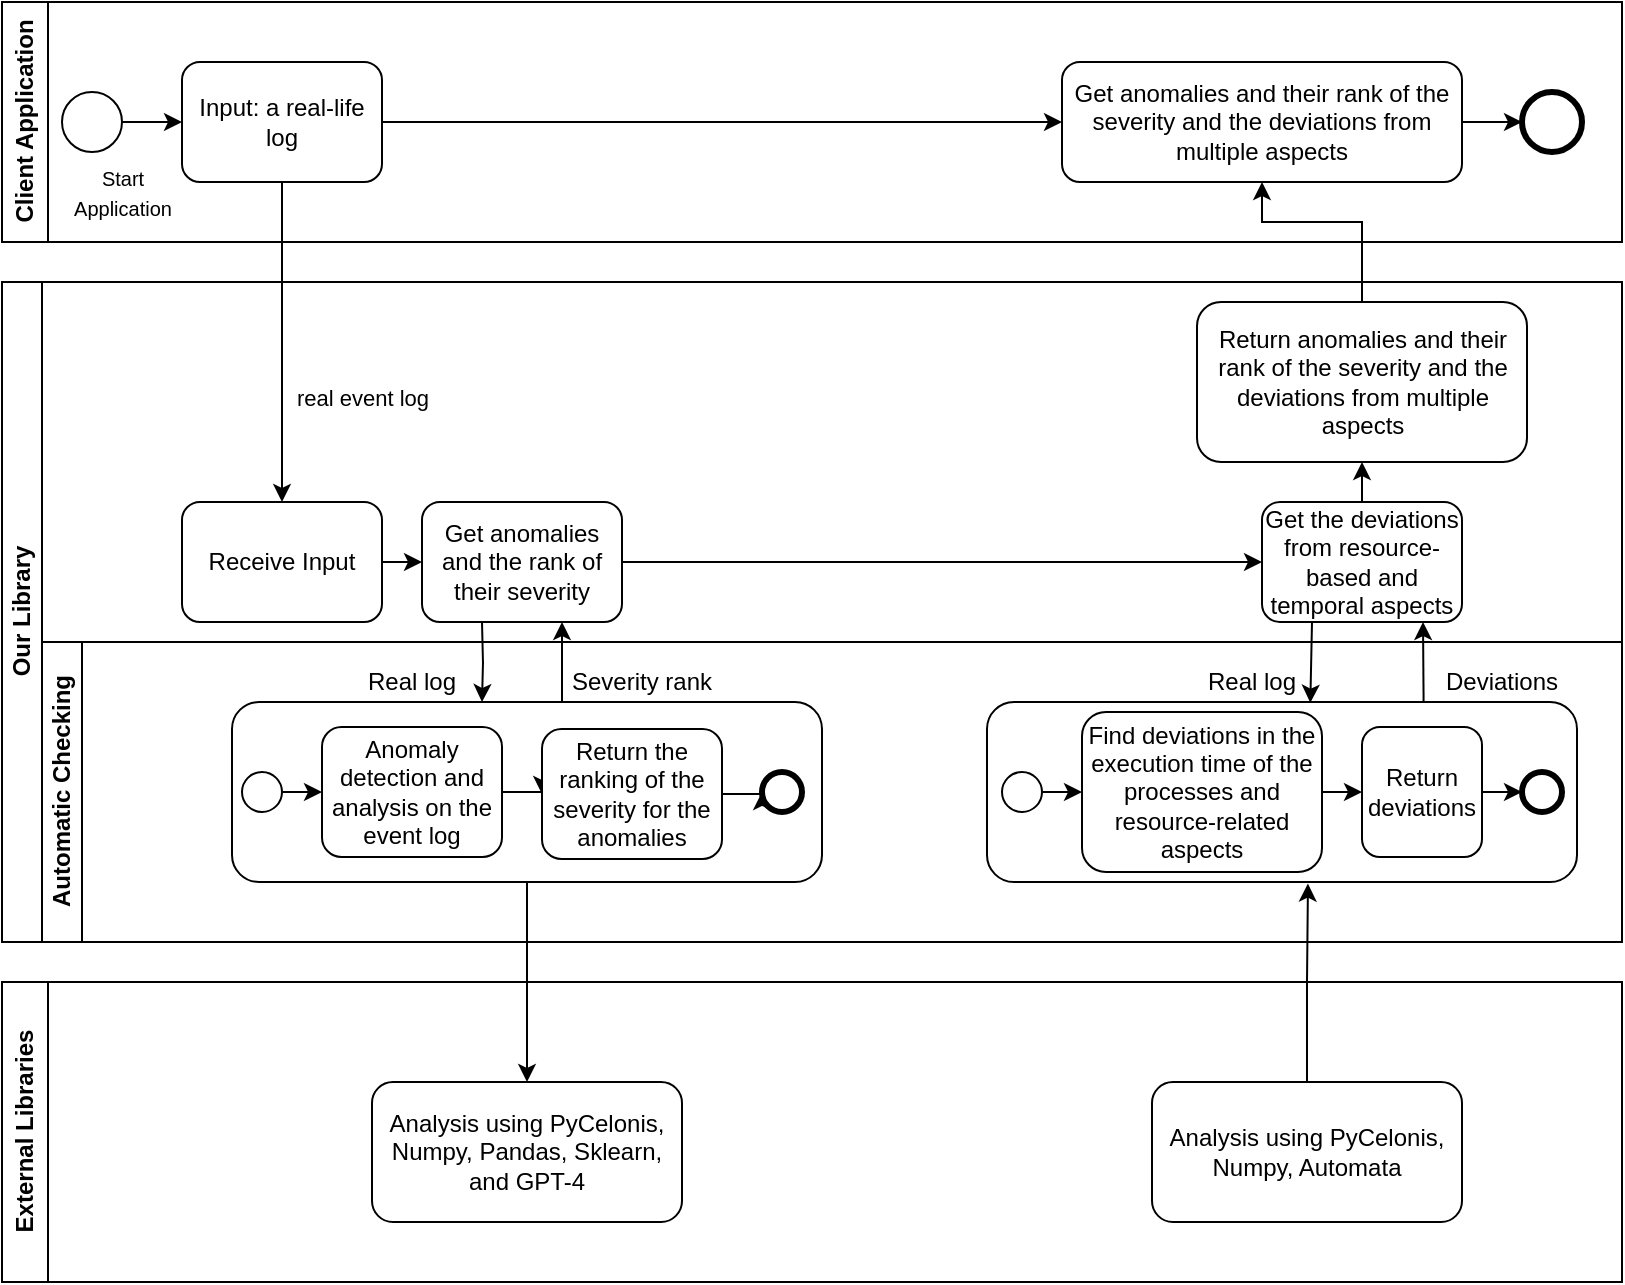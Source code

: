 <mxfile version="21.3.0" type="github">
  <diagram id="kgpKYQtTHZ0yAKxKKP6v" name="Page-1">
    <mxGraphModel dx="819" dy="636" grid="1" gridSize="10" guides="1" tooltips="1" connect="1" arrows="1" fold="1" page="1" pageScale="1" pageWidth="850" pageHeight="1100" math="0" shadow="0">
      <root>
        <mxCell id="0" />
        <mxCell id="1" parent="0" />
        <mxCell id="m-1W4dcywSHlCXeHyEQh-1" value="Client Application" style="swimlane;horizontal=0;whiteSpace=wrap;html=1;" parent="1" vertex="1">
          <mxGeometry x="20" y="40" width="810" height="120" as="geometry">
            <mxRectangle x="80" y="40" width="40" height="100" as="alternateBounds" />
          </mxGeometry>
        </mxCell>
        <mxCell id="m-1W4dcywSHlCXeHyEQh-8" style="edgeStyle=orthogonalEdgeStyle;rounded=0;orthogonalLoop=1;jettySize=auto;html=1;exitX=1;exitY=0.5;exitDx=0;exitDy=0;entryX=0;entryY=0.5;entryDx=0;entryDy=0;" parent="m-1W4dcywSHlCXeHyEQh-1" source="m-1W4dcywSHlCXeHyEQh-3" target="m-1W4dcywSHlCXeHyEQh-7" edge="1">
          <mxGeometry relative="1" as="geometry" />
        </mxCell>
        <mxCell id="m-1W4dcywSHlCXeHyEQh-3" value="Input: a real-life log" style="rounded=1;whiteSpace=wrap;html=1;" parent="m-1W4dcywSHlCXeHyEQh-1" vertex="1">
          <mxGeometry x="90" y="30" width="100" height="60" as="geometry" />
        </mxCell>
        <mxCell id="m-1W4dcywSHlCXeHyEQh-5" style="edgeStyle=orthogonalEdgeStyle;rounded=0;orthogonalLoop=1;jettySize=auto;html=1;exitX=1;exitY=0.5;exitDx=0;exitDy=0;entryX=0;entryY=0.5;entryDx=0;entryDy=0;" parent="m-1W4dcywSHlCXeHyEQh-1" source="m-1W4dcywSHlCXeHyEQh-4" target="m-1W4dcywSHlCXeHyEQh-3" edge="1">
          <mxGeometry relative="1" as="geometry" />
        </mxCell>
        <mxCell id="m-1W4dcywSHlCXeHyEQh-4" value="" style="ellipse;whiteSpace=wrap;html=1;aspect=fixed;" parent="m-1W4dcywSHlCXeHyEQh-1" vertex="1">
          <mxGeometry x="30" y="45" width="30" height="30" as="geometry" />
        </mxCell>
        <mxCell id="m-1W4dcywSHlCXeHyEQh-6" value="&lt;font style=&quot;font-size: 10px;&quot;&gt;Start &lt;br&gt;Application&lt;/font&gt;" style="text;html=1;align=center;verticalAlign=middle;resizable=0;points=[];autosize=1;strokeColor=none;fillColor=none;" parent="m-1W4dcywSHlCXeHyEQh-1" vertex="1">
          <mxGeometry x="20" y="75" width="80" height="40" as="geometry" />
        </mxCell>
        <mxCell id="m-1W4dcywSHlCXeHyEQh-10" style="edgeStyle=orthogonalEdgeStyle;rounded=0;orthogonalLoop=1;jettySize=auto;html=1;exitX=1;exitY=0.5;exitDx=0;exitDy=0;entryX=0;entryY=0.5;entryDx=0;entryDy=0;" parent="m-1W4dcywSHlCXeHyEQh-1" source="m-1W4dcywSHlCXeHyEQh-7" target="m-1W4dcywSHlCXeHyEQh-9" edge="1">
          <mxGeometry relative="1" as="geometry" />
        </mxCell>
        <mxCell id="m-1W4dcywSHlCXeHyEQh-7" value="Get anomalies and their rank of the severity and the deviations from multiple aspects" style="rounded=1;whiteSpace=wrap;html=1;" parent="m-1W4dcywSHlCXeHyEQh-1" vertex="1">
          <mxGeometry x="530" y="30" width="200" height="60" as="geometry" />
        </mxCell>
        <mxCell id="m-1W4dcywSHlCXeHyEQh-9" value="" style="ellipse;whiteSpace=wrap;html=1;aspect=fixed;strokeWidth=3;" parent="m-1W4dcywSHlCXeHyEQh-1" vertex="1">
          <mxGeometry x="760" y="45" width="30" height="30" as="geometry" />
        </mxCell>
        <mxCell id="m-1W4dcywSHlCXeHyEQh-13" style="rounded=0;orthogonalLoop=1;jettySize=auto;html=1;exitX=0.5;exitY=1;exitDx=0;exitDy=0;entryX=0.5;entryY=0;entryDx=0;entryDy=0;endArrow=classic;endFill=1;startArrow=none;startFill=0;" parent="1" source="m-1W4dcywSHlCXeHyEQh-3" target="m-1W4dcywSHlCXeHyEQh-21" edge="1">
          <mxGeometry relative="1" as="geometry">
            <mxPoint x="270" y="280" as="targetPoint" />
          </mxGeometry>
        </mxCell>
        <mxCell id="m-1W4dcywSHlCXeHyEQh-14" value="real event log" style="edgeLabel;html=1;align=center;verticalAlign=middle;resizable=0;points=[];" parent="m-1W4dcywSHlCXeHyEQh-13" vertex="1" connectable="0">
          <mxGeometry x="0.381" relative="1" as="geometry">
            <mxPoint x="40" y="-3" as="offset" />
          </mxGeometry>
        </mxCell>
        <mxCell id="m-1W4dcywSHlCXeHyEQh-16" value="Our Library" style="swimlane;childLayout=stackLayout;resizeParent=1;resizeParentMax=0;horizontal=0;startSize=20;horizontalStack=0;html=1;" parent="1" vertex="1">
          <mxGeometry x="20" y="180" width="810" height="330" as="geometry" />
        </mxCell>
        <mxCell id="m-1W4dcywSHlCXeHyEQh-18" value="" style="swimlane;startSize=0;horizontal=0;html=1;" parent="m-1W4dcywSHlCXeHyEQh-16" vertex="1">
          <mxGeometry x="20" width="790" height="180" as="geometry" />
        </mxCell>
        <mxCell id="m-1W4dcywSHlCXeHyEQh-23" style="edgeStyle=orthogonalEdgeStyle;rounded=0;orthogonalLoop=1;jettySize=auto;html=1;exitX=1;exitY=0.5;exitDx=0;exitDy=0;entryX=0;entryY=0.5;entryDx=0;entryDy=0;" parent="m-1W4dcywSHlCXeHyEQh-18" source="m-1W4dcywSHlCXeHyEQh-21" target="m-1W4dcywSHlCXeHyEQh-28" edge="1">
          <mxGeometry relative="1" as="geometry">
            <mxPoint x="160" y="180" as="targetPoint" />
          </mxGeometry>
        </mxCell>
        <mxCell id="m-1W4dcywSHlCXeHyEQh-21" value="Receive Input" style="rounded=1;whiteSpace=wrap;html=1;" parent="m-1W4dcywSHlCXeHyEQh-18" vertex="1">
          <mxGeometry x="70" y="110" width="100" height="60" as="geometry" />
        </mxCell>
        <mxCell id="m-1W4dcywSHlCXeHyEQh-28" value="Get anomalies and the rank of their severity" style="rounded=1;whiteSpace=wrap;html=1;" parent="m-1W4dcywSHlCXeHyEQh-18" vertex="1">
          <mxGeometry x="190" y="110" width="100" height="60" as="geometry" />
        </mxCell>
        <mxCell id="m-1W4dcywSHlCXeHyEQh-54" value="Get the deviations from resource-based and temporal aspects" style="rounded=1;whiteSpace=wrap;html=1;" parent="m-1W4dcywSHlCXeHyEQh-18" vertex="1">
          <mxGeometry x="610" y="110" width="100" height="60" as="geometry" />
        </mxCell>
        <mxCell id="m-1W4dcywSHlCXeHyEQh-55" value="" style="edgeStyle=orthogonalEdgeStyle;rounded=0;orthogonalLoop=1;jettySize=auto;html=1;exitX=1;exitY=0.5;exitDx=0;exitDy=0;entryX=0;entryY=0.5;entryDx=0;entryDy=0;" parent="m-1W4dcywSHlCXeHyEQh-18" source="m-1W4dcywSHlCXeHyEQh-28" target="m-1W4dcywSHlCXeHyEQh-54" edge="1">
          <mxGeometry relative="1" as="geometry">
            <mxPoint x="340" y="300" as="sourcePoint" />
            <mxPoint x="660" y="300" as="targetPoint" />
          </mxGeometry>
        </mxCell>
        <mxCell id="m-1W4dcywSHlCXeHyEQh-76" value="Return anomalies and their rank of the severity and the deviations from multiple aspects" style="rounded=1;whiteSpace=wrap;html=1;" parent="m-1W4dcywSHlCXeHyEQh-18" vertex="1">
          <mxGeometry x="577.5" y="10" width="165" height="80" as="geometry" />
        </mxCell>
        <mxCell id="m-1W4dcywSHlCXeHyEQh-77" value="" style="edgeStyle=orthogonalEdgeStyle;rounded=0;orthogonalLoop=1;jettySize=auto;html=1;exitX=0.5;exitY=0;exitDx=0;exitDy=0;entryX=0.5;entryY=1;entryDx=0;entryDy=0;" parent="m-1W4dcywSHlCXeHyEQh-18" source="m-1W4dcywSHlCXeHyEQh-54" target="m-1W4dcywSHlCXeHyEQh-76" edge="1">
          <mxGeometry relative="1" as="geometry">
            <mxPoint x="660" y="110" as="sourcePoint" />
            <mxPoint x="660" y="-50" as="targetPoint" />
          </mxGeometry>
        </mxCell>
        <mxCell id="m-1W4dcywSHlCXeHyEQh-66" value="" style="endArrow=classic;html=1;rounded=0;exitX=0.74;exitY=-0.002;exitDx=0;exitDy=0;entryX=0.805;entryY=1;entryDx=0;entryDy=0;entryPerimeter=0;exitPerimeter=0;" parent="m-1W4dcywSHlCXeHyEQh-16" source="m-1W4dcywSHlCXeHyEQh-56" target="m-1W4dcywSHlCXeHyEQh-54" edge="1">
          <mxGeometry width="50" height="50" relative="1" as="geometry">
            <mxPoint x="510" y="190" as="sourcePoint" />
            <mxPoint x="630" y="150" as="targetPoint" />
          </mxGeometry>
        </mxCell>
        <mxCell id="m-1W4dcywSHlCXeHyEQh-70" value="" style="endArrow=classic;html=1;rounded=0;exitX=0.25;exitY=1;exitDx=0;exitDy=0;entryX=0.548;entryY=0.004;entryDx=0;entryDy=0;entryPerimeter=0;" parent="m-1W4dcywSHlCXeHyEQh-16" source="m-1W4dcywSHlCXeHyEQh-54" target="m-1W4dcywSHlCXeHyEQh-56" edge="1">
          <mxGeometry width="50" height="50" relative="1" as="geometry">
            <mxPoint x="330" y="180" as="sourcePoint" />
            <mxPoint x="660" y="210" as="targetPoint" />
          </mxGeometry>
        </mxCell>
        <mxCell id="m-1W4dcywSHlCXeHyEQh-19" value="Automatic Checking" style="swimlane;startSize=20;horizontal=0;html=1;" parent="m-1W4dcywSHlCXeHyEQh-16" vertex="1">
          <mxGeometry x="20" y="180" width="790" height="150" as="geometry" />
        </mxCell>
        <mxCell id="m-1W4dcywSHlCXeHyEQh-27" value="" style="rounded=1;whiteSpace=wrap;html=1;" parent="m-1W4dcywSHlCXeHyEQh-19" vertex="1">
          <mxGeometry x="95" y="30" width="295" height="90" as="geometry" />
        </mxCell>
        <mxCell id="m-1W4dcywSHlCXeHyEQh-39" style="edgeStyle=orthogonalEdgeStyle;rounded=0;orthogonalLoop=1;jettySize=auto;html=1;exitX=1;exitY=0.5;exitDx=0;exitDy=0;entryX=0;entryY=0.5;entryDx=0;entryDy=0;" parent="m-1W4dcywSHlCXeHyEQh-19" source="m-1W4dcywSHlCXeHyEQh-34" target="m-1W4dcywSHlCXeHyEQh-38" edge="1">
          <mxGeometry relative="1" as="geometry" />
        </mxCell>
        <mxCell id="m-1W4dcywSHlCXeHyEQh-34" value="" style="ellipse;whiteSpace=wrap;html=1;aspect=fixed;" parent="m-1W4dcywSHlCXeHyEQh-19" vertex="1">
          <mxGeometry x="100" y="65" width="20" height="20" as="geometry" />
        </mxCell>
        <mxCell id="m-1W4dcywSHlCXeHyEQh-35" value="" style="ellipse;whiteSpace=wrap;html=1;aspect=fixed;strokeWidth=3;" parent="m-1W4dcywSHlCXeHyEQh-19" vertex="1">
          <mxGeometry x="360" y="65" width="20" height="20" as="geometry" />
        </mxCell>
        <mxCell id="m-1W4dcywSHlCXeHyEQh-41" style="edgeStyle=orthogonalEdgeStyle;rounded=0;orthogonalLoop=1;jettySize=auto;html=1;exitX=1;exitY=0.5;exitDx=0;exitDy=0;entryX=0;entryY=0.5;entryDx=0;entryDy=0;" parent="m-1W4dcywSHlCXeHyEQh-19" source="m-1W4dcywSHlCXeHyEQh-38" target="m-1W4dcywSHlCXeHyEQh-40" edge="1">
          <mxGeometry relative="1" as="geometry" />
        </mxCell>
        <mxCell id="m-1W4dcywSHlCXeHyEQh-38" value="Anomaly detection and analysis on the event log" style="rounded=1;whiteSpace=wrap;html=1;" parent="m-1W4dcywSHlCXeHyEQh-19" vertex="1">
          <mxGeometry x="140" y="42.5" width="90" height="65" as="geometry" />
        </mxCell>
        <mxCell id="m-1W4dcywSHlCXeHyEQh-46" style="edgeStyle=orthogonalEdgeStyle;rounded=0;orthogonalLoop=1;jettySize=auto;html=1;exitX=1;exitY=0.5;exitDx=0;exitDy=0;entryX=0;entryY=0.5;entryDx=0;entryDy=0;" parent="m-1W4dcywSHlCXeHyEQh-19" source="m-1W4dcywSHlCXeHyEQh-40" target="m-1W4dcywSHlCXeHyEQh-35" edge="1">
          <mxGeometry relative="1" as="geometry" />
        </mxCell>
        <mxCell id="m-1W4dcywSHlCXeHyEQh-40" value="Return the ranking of the severity for the anomalies" style="rounded=1;whiteSpace=wrap;html=1;" parent="m-1W4dcywSHlCXeHyEQh-19" vertex="1">
          <mxGeometry x="250" y="43.5" width="90" height="65" as="geometry" />
        </mxCell>
        <mxCell id="m-1W4dcywSHlCXeHyEQh-47" value="Real log" style="text;html=1;strokeColor=none;fillColor=none;align=center;verticalAlign=middle;whiteSpace=wrap;rounded=0;" parent="m-1W4dcywSHlCXeHyEQh-19" vertex="1">
          <mxGeometry x="580" y="10" width="50" height="20" as="geometry" />
        </mxCell>
        <mxCell id="m-1W4dcywSHlCXeHyEQh-48" value="Severity rank" style="text;html=1;strokeColor=none;fillColor=none;align=center;verticalAlign=middle;whiteSpace=wrap;rounded=0;" parent="m-1W4dcywSHlCXeHyEQh-19" vertex="1">
          <mxGeometry x="260" y="10" width="80" height="20" as="geometry" />
        </mxCell>
        <mxCell id="m-1W4dcywSHlCXeHyEQh-56" value="" style="rounded=1;whiteSpace=wrap;html=1;" parent="m-1W4dcywSHlCXeHyEQh-19" vertex="1">
          <mxGeometry x="472.5" y="30" width="295" height="90" as="geometry" />
        </mxCell>
        <mxCell id="m-1W4dcywSHlCXeHyEQh-61" style="edgeStyle=orthogonalEdgeStyle;rounded=0;orthogonalLoop=1;jettySize=auto;html=1;exitX=1;exitY=0.5;exitDx=0;exitDy=0;entryX=0;entryY=0.5;entryDx=0;entryDy=0;" parent="m-1W4dcywSHlCXeHyEQh-19" source="m-1W4dcywSHlCXeHyEQh-57" target="m-1W4dcywSHlCXeHyEQh-59" edge="1">
          <mxGeometry relative="1" as="geometry" />
        </mxCell>
        <mxCell id="m-1W4dcywSHlCXeHyEQh-57" value="" style="ellipse;whiteSpace=wrap;html=1;aspect=fixed;" parent="m-1W4dcywSHlCXeHyEQh-19" vertex="1">
          <mxGeometry x="480" y="65" width="20" height="20" as="geometry" />
        </mxCell>
        <mxCell id="m-1W4dcywSHlCXeHyEQh-58" value="" style="ellipse;whiteSpace=wrap;html=1;aspect=fixed;strokeWidth=3;" parent="m-1W4dcywSHlCXeHyEQh-19" vertex="1">
          <mxGeometry x="740" y="65" width="20" height="20" as="geometry" />
        </mxCell>
        <mxCell id="m-1W4dcywSHlCXeHyEQh-62" style="edgeStyle=orthogonalEdgeStyle;rounded=0;orthogonalLoop=1;jettySize=auto;html=1;exitX=1;exitY=0.5;exitDx=0;exitDy=0;entryX=0;entryY=0.5;entryDx=0;entryDy=0;" parent="m-1W4dcywSHlCXeHyEQh-19" source="m-1W4dcywSHlCXeHyEQh-59" target="m-1W4dcywSHlCXeHyEQh-60" edge="1">
          <mxGeometry relative="1" as="geometry" />
        </mxCell>
        <mxCell id="m-1W4dcywSHlCXeHyEQh-59" value="Find deviations in the execution time of the processes and resource-related aspects" style="rounded=1;whiteSpace=wrap;html=1;" parent="m-1W4dcywSHlCXeHyEQh-19" vertex="1">
          <mxGeometry x="520" y="35" width="120" height="80" as="geometry" />
        </mxCell>
        <mxCell id="m-1W4dcywSHlCXeHyEQh-63" style="edgeStyle=orthogonalEdgeStyle;rounded=0;orthogonalLoop=1;jettySize=auto;html=1;exitX=1;exitY=0.5;exitDx=0;exitDy=0;entryX=0;entryY=0.5;entryDx=0;entryDy=0;" parent="m-1W4dcywSHlCXeHyEQh-19" source="m-1W4dcywSHlCXeHyEQh-60" target="m-1W4dcywSHlCXeHyEQh-58" edge="1">
          <mxGeometry relative="1" as="geometry" />
        </mxCell>
        <mxCell id="m-1W4dcywSHlCXeHyEQh-60" value="Return deviations" style="rounded=1;whiteSpace=wrap;html=1;" parent="m-1W4dcywSHlCXeHyEQh-19" vertex="1">
          <mxGeometry x="660" y="42.5" width="60" height="65" as="geometry" />
        </mxCell>
        <mxCell id="m-1W4dcywSHlCXeHyEQh-67" style="edgeStyle=orthogonalEdgeStyle;rounded=0;orthogonalLoop=1;jettySize=auto;html=1;entryX=0.237;entryY=-0.007;entryDx=0;entryDy=0;entryPerimeter=0;" parent="m-1W4dcywSHlCXeHyEQh-19" edge="1">
          <mxGeometry relative="1" as="geometry">
            <mxPoint x="220" y="-10" as="sourcePoint" />
            <mxPoint x="220" y="30" as="targetPoint" />
          </mxGeometry>
        </mxCell>
        <mxCell id="m-1W4dcywSHlCXeHyEQh-68" value="" style="endArrow=classic;html=1;rounded=0;exitX=0.356;exitY=0.004;exitDx=0;exitDy=0;exitPerimeter=0;" parent="m-1W4dcywSHlCXeHyEQh-19" edge="1">
          <mxGeometry width="50" height="50" relative="1" as="geometry">
            <mxPoint x="260" y="30" as="sourcePoint" />
            <mxPoint x="260" y="-10" as="targetPoint" />
          </mxGeometry>
        </mxCell>
        <mxCell id="m-1W4dcywSHlCXeHyEQh-69" value="Real log" style="text;html=1;strokeColor=none;fillColor=none;align=center;verticalAlign=middle;whiteSpace=wrap;rounded=0;" parent="m-1W4dcywSHlCXeHyEQh-19" vertex="1">
          <mxGeometry x="160" y="10" width="50" height="20" as="geometry" />
        </mxCell>
        <mxCell id="m-1W4dcywSHlCXeHyEQh-73" value="Deviations" style="text;html=1;strokeColor=none;fillColor=none;align=center;verticalAlign=middle;whiteSpace=wrap;rounded=0;" parent="m-1W4dcywSHlCXeHyEQh-19" vertex="1">
          <mxGeometry x="690" y="10" width="80" height="20" as="geometry" />
        </mxCell>
        <mxCell id="m-1W4dcywSHlCXeHyEQh-24" value="External Libraries" style="swimlane;horizontal=0;whiteSpace=wrap;html=1;" parent="1" vertex="1">
          <mxGeometry x="20" y="530" width="810" height="150" as="geometry" />
        </mxCell>
        <mxCell id="m-1W4dcywSHlCXeHyEQh-44" value="Analysis using PyCelonis, Numpy, Pandas, Sklearn, and GPT-4" style="rounded=1;whiteSpace=wrap;html=1;" parent="m-1W4dcywSHlCXeHyEQh-24" vertex="1">
          <mxGeometry x="185" y="50" width="155" height="70" as="geometry" />
        </mxCell>
        <mxCell id="m-1W4dcywSHlCXeHyEQh-74" value="Analysis using PyCelonis, Numpy, Automata" style="rounded=1;whiteSpace=wrap;html=1;" parent="m-1W4dcywSHlCXeHyEQh-24" vertex="1">
          <mxGeometry x="575" y="50" width="155" height="70" as="geometry" />
        </mxCell>
        <mxCell id="m-1W4dcywSHlCXeHyEQh-45" style="edgeStyle=orthogonalEdgeStyle;rounded=0;orthogonalLoop=1;jettySize=auto;html=1;entryX=0.5;entryY=0;entryDx=0;entryDy=0;exitX=0.5;exitY=1;exitDx=0;exitDy=0;" parent="1" source="m-1W4dcywSHlCXeHyEQh-27" target="m-1W4dcywSHlCXeHyEQh-44" edge="1">
          <mxGeometry relative="1" as="geometry" />
        </mxCell>
        <mxCell id="m-1W4dcywSHlCXeHyEQh-37" style="edgeStyle=orthogonalEdgeStyle;rounded=0;orthogonalLoop=1;jettySize=auto;html=1;exitX=0.5;exitY=0;exitDx=0;exitDy=0;entryX=0.5;entryY=1;entryDx=0;entryDy=0;" parent="1" source="m-1W4dcywSHlCXeHyEQh-76" target="m-1W4dcywSHlCXeHyEQh-7" edge="1">
          <mxGeometry relative="1" as="geometry">
            <mxPoint x="660.0" y="300" as="targetPoint" />
            <Array as="points">
              <mxPoint x="700" y="150" />
              <mxPoint x="650" y="150" />
            </Array>
          </mxGeometry>
        </mxCell>
        <mxCell id="m-1W4dcywSHlCXeHyEQh-75" style="edgeStyle=orthogonalEdgeStyle;rounded=0;orthogonalLoop=1;jettySize=auto;html=1;entryX=0.544;entryY=1.009;entryDx=0;entryDy=0;entryPerimeter=0;" parent="1" source="m-1W4dcywSHlCXeHyEQh-74" target="m-1W4dcywSHlCXeHyEQh-56" edge="1">
          <mxGeometry relative="1" as="geometry" />
        </mxCell>
      </root>
    </mxGraphModel>
  </diagram>
</mxfile>
